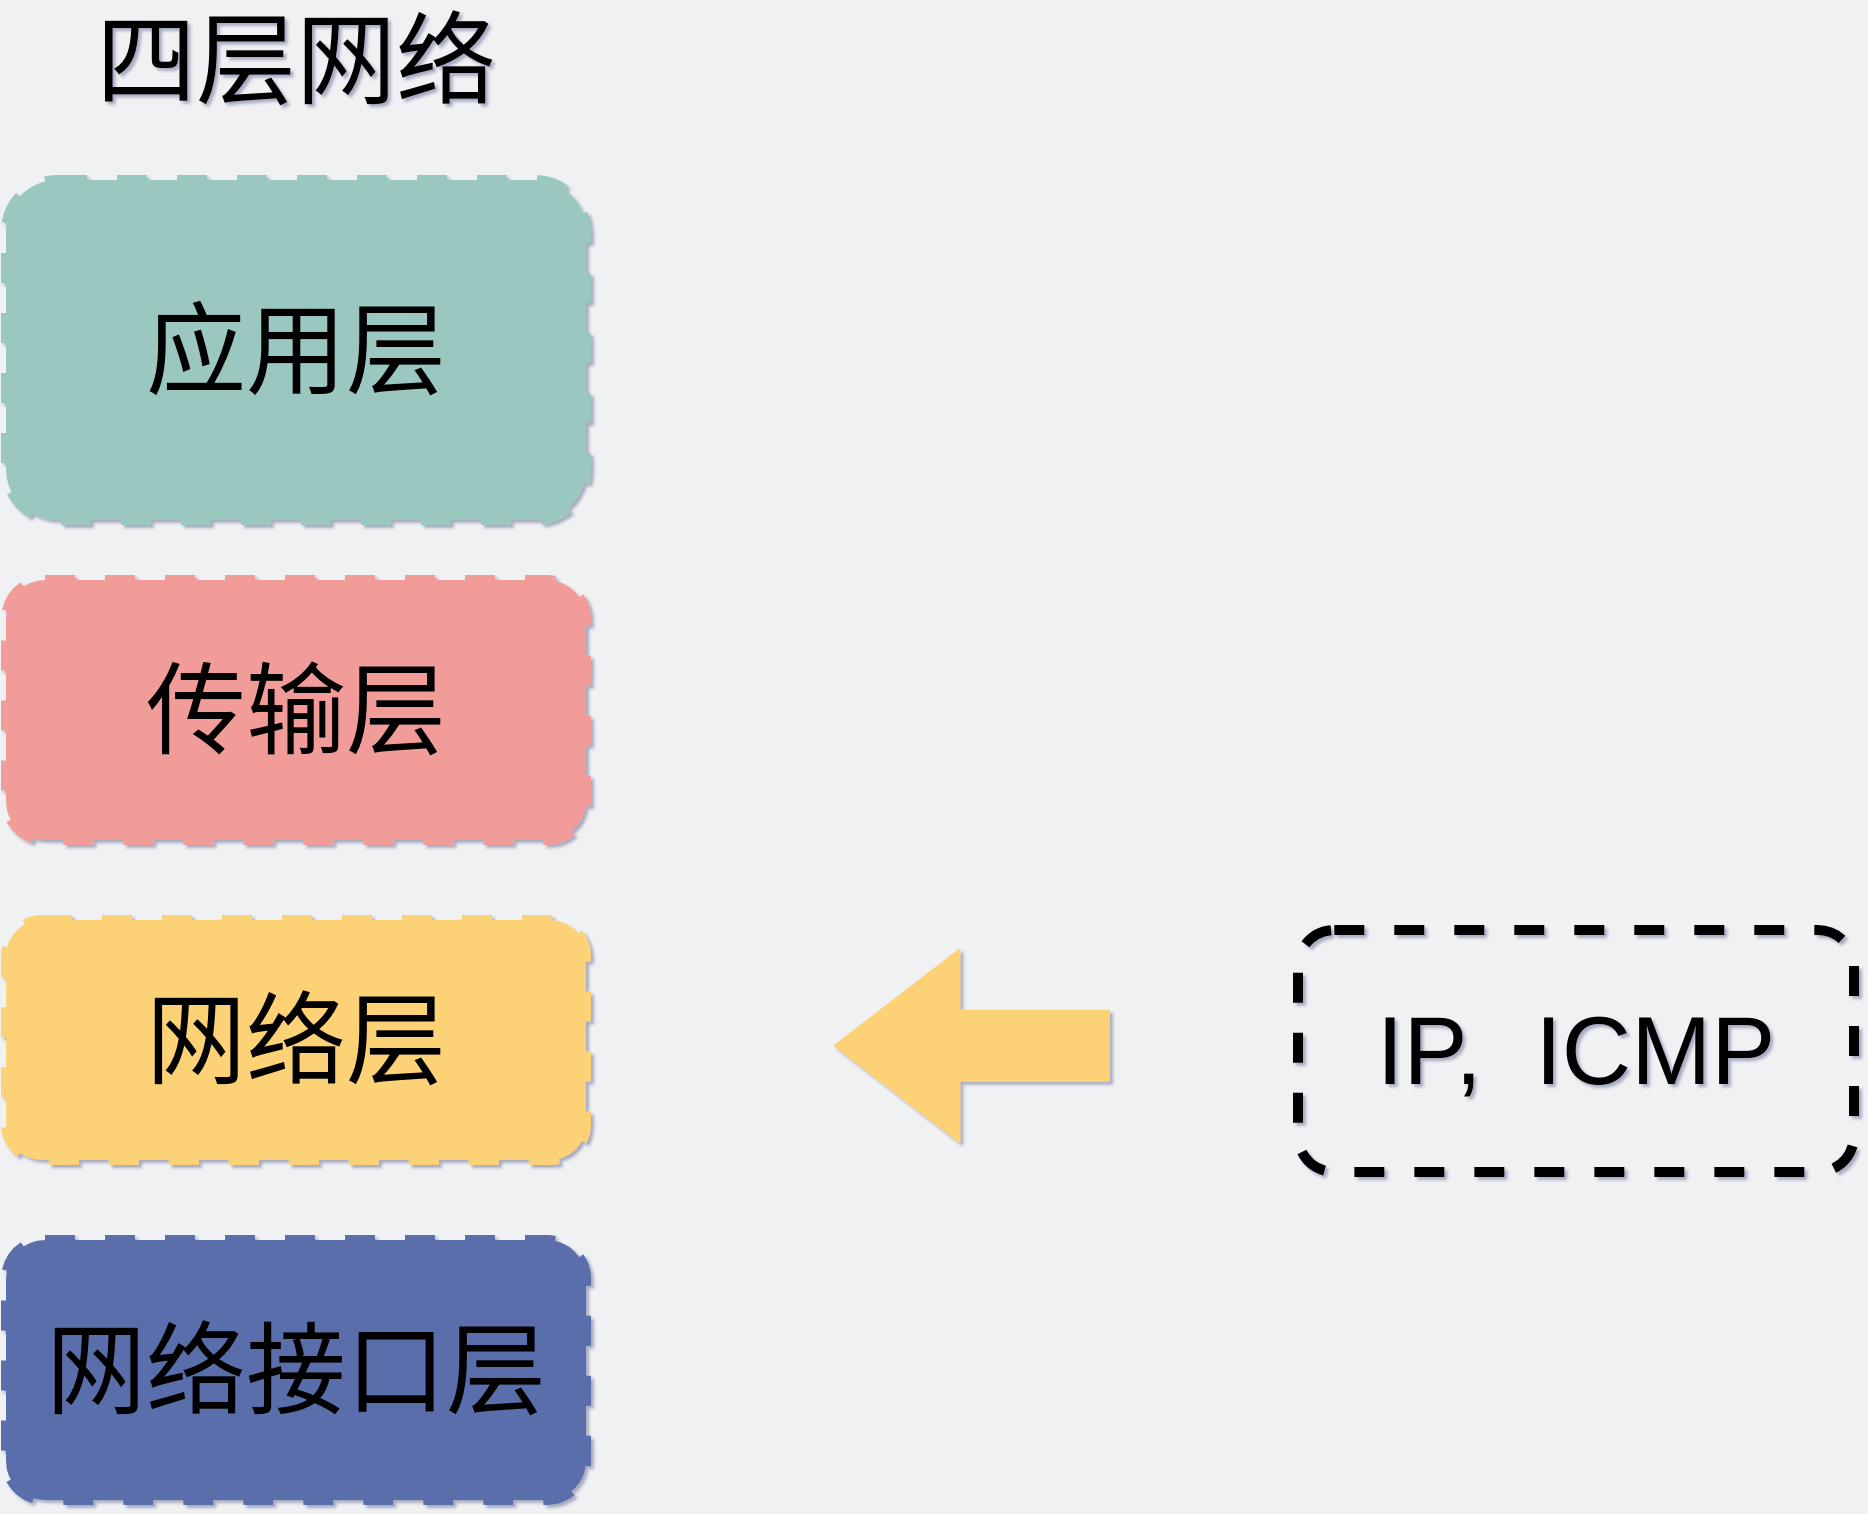 <mxfile version="14.7.5" type="github">
  <diagram id="3228e29e-7158-1315-38df-8450db1d8a1d" name="Page-1">
    <mxGraphModel dx="1550" dy="1570" grid="0" gridSize="10" guides="1" tooltips="1" connect="1" arrows="1" fold="1" page="1" pageScale="1" pageWidth="1500" pageHeight="800" background="#EFF1F3" math="0" shadow="1">
      <root>
        <mxCell id="0" />
        <mxCell id="1" parent="0" />
        <mxCell id="PNogIBSBwXJLe9Jx7B5x-2" value="" style="rounded=1;whiteSpace=wrap;html=1;fontColor=#4A919B;fillColor=none;strokeWidth=5;dashed=1;" vertex="1" parent="1">
          <mxGeometry x="943" y="480" width="278" height="121" as="geometry" />
        </mxCell>
        <mxCell id="FyYvvIjHZ3Y8gI8X0XbX-5" value="&lt;font style=&quot;font-size: 50px&quot;&gt;应用层&lt;/font&gt;" style="rounded=1;whiteSpace=wrap;html=1;dashed=1;strokeWidth=5;fontColor=none;fillColor=#9AC7BF;strokeColor=#9AC7BF;" parent="1" vertex="1">
          <mxGeometry x="297" y="105" width="290" height="170" as="geometry" />
        </mxCell>
        <mxCell id="FyYvvIjHZ3Y8gI8X0XbX-6" value="&lt;font style=&quot;font-size: 50px&quot;&gt;传输层&lt;/font&gt;" style="rounded=1;whiteSpace=wrap;html=1;dashed=1;strokeWidth=5;fontColor=none;fillColor=#F19C99;strokeColor=#F19C99;" parent="1" vertex="1">
          <mxGeometry x="297" y="305" width="290" height="130" as="geometry" />
        </mxCell>
        <mxCell id="FyYvvIjHZ3Y8gI8X0XbX-8" value="&lt;span style=&quot;font-size: 50px&quot;&gt;网络层&lt;/span&gt;" style="rounded=1;whiteSpace=wrap;html=1;dashed=1;strokeWidth=5;fontColor=none;fillColor=#FDD276;strokeColor=#FDD276;" parent="1" vertex="1">
          <mxGeometry x="297" y="475" width="290" height="120" as="geometry" />
        </mxCell>
        <mxCell id="FyYvvIjHZ3Y8gI8X0XbX-9" value="&lt;span style=&quot;font-size: 50px&quot;&gt;网络接口层&lt;/span&gt;" style="rounded=1;whiteSpace=wrap;html=1;dashed=1;strokeWidth=5;fontColor=none;fillColor=#5A6EAB;strokeColor=#5A6EAB;" parent="1" vertex="1">
          <mxGeometry x="297" y="635" width="290" height="130" as="geometry" />
        </mxCell>
        <mxCell id="uhh944_df_AJf7MUhFY7-5" value="&lt;font style=&quot;font-size: 50px&quot;&gt;四层网络&lt;/font&gt;" style="text;html=1;strokeColor=none;fillColor=none;align=center;verticalAlign=middle;whiteSpace=wrap;rounded=0;" parent="1" vertex="1">
          <mxGeometry x="317" y="35" width="250" height="20" as="geometry" />
        </mxCell>
        <mxCell id="PNogIBSBwXJLe9Jx7B5x-1" value="&lt;font style=&quot;font-size: 48px&quot; color=&quot;#000000&quot;&gt;IP,&amp;nbsp; ICMP&lt;/font&gt;" style="text;html=1;strokeColor=none;fillColor=none;align=center;verticalAlign=middle;whiteSpace=wrap;rounded=0;fontColor=#4A919B;" vertex="1" parent="1">
          <mxGeometry x="957" y="493" width="250" height="93" as="geometry" />
        </mxCell>
        <mxCell id="PNogIBSBwXJLe9Jx7B5x-3" value="" style="shape=flexArrow;endArrow=classic;html=1;fontColor=#4A919B;endWidth=60;endSize=20.392;width=35;strokeColor=#FDD276;fillColor=#FDD276;" edge="1" parent="1">
          <mxGeometry width="50" height="50" relative="1" as="geometry">
            <mxPoint x="849" y="537.83" as="sourcePoint" />
            <mxPoint x="711" y="537.83" as="targetPoint" />
          </mxGeometry>
        </mxCell>
      </root>
    </mxGraphModel>
  </diagram>
</mxfile>
